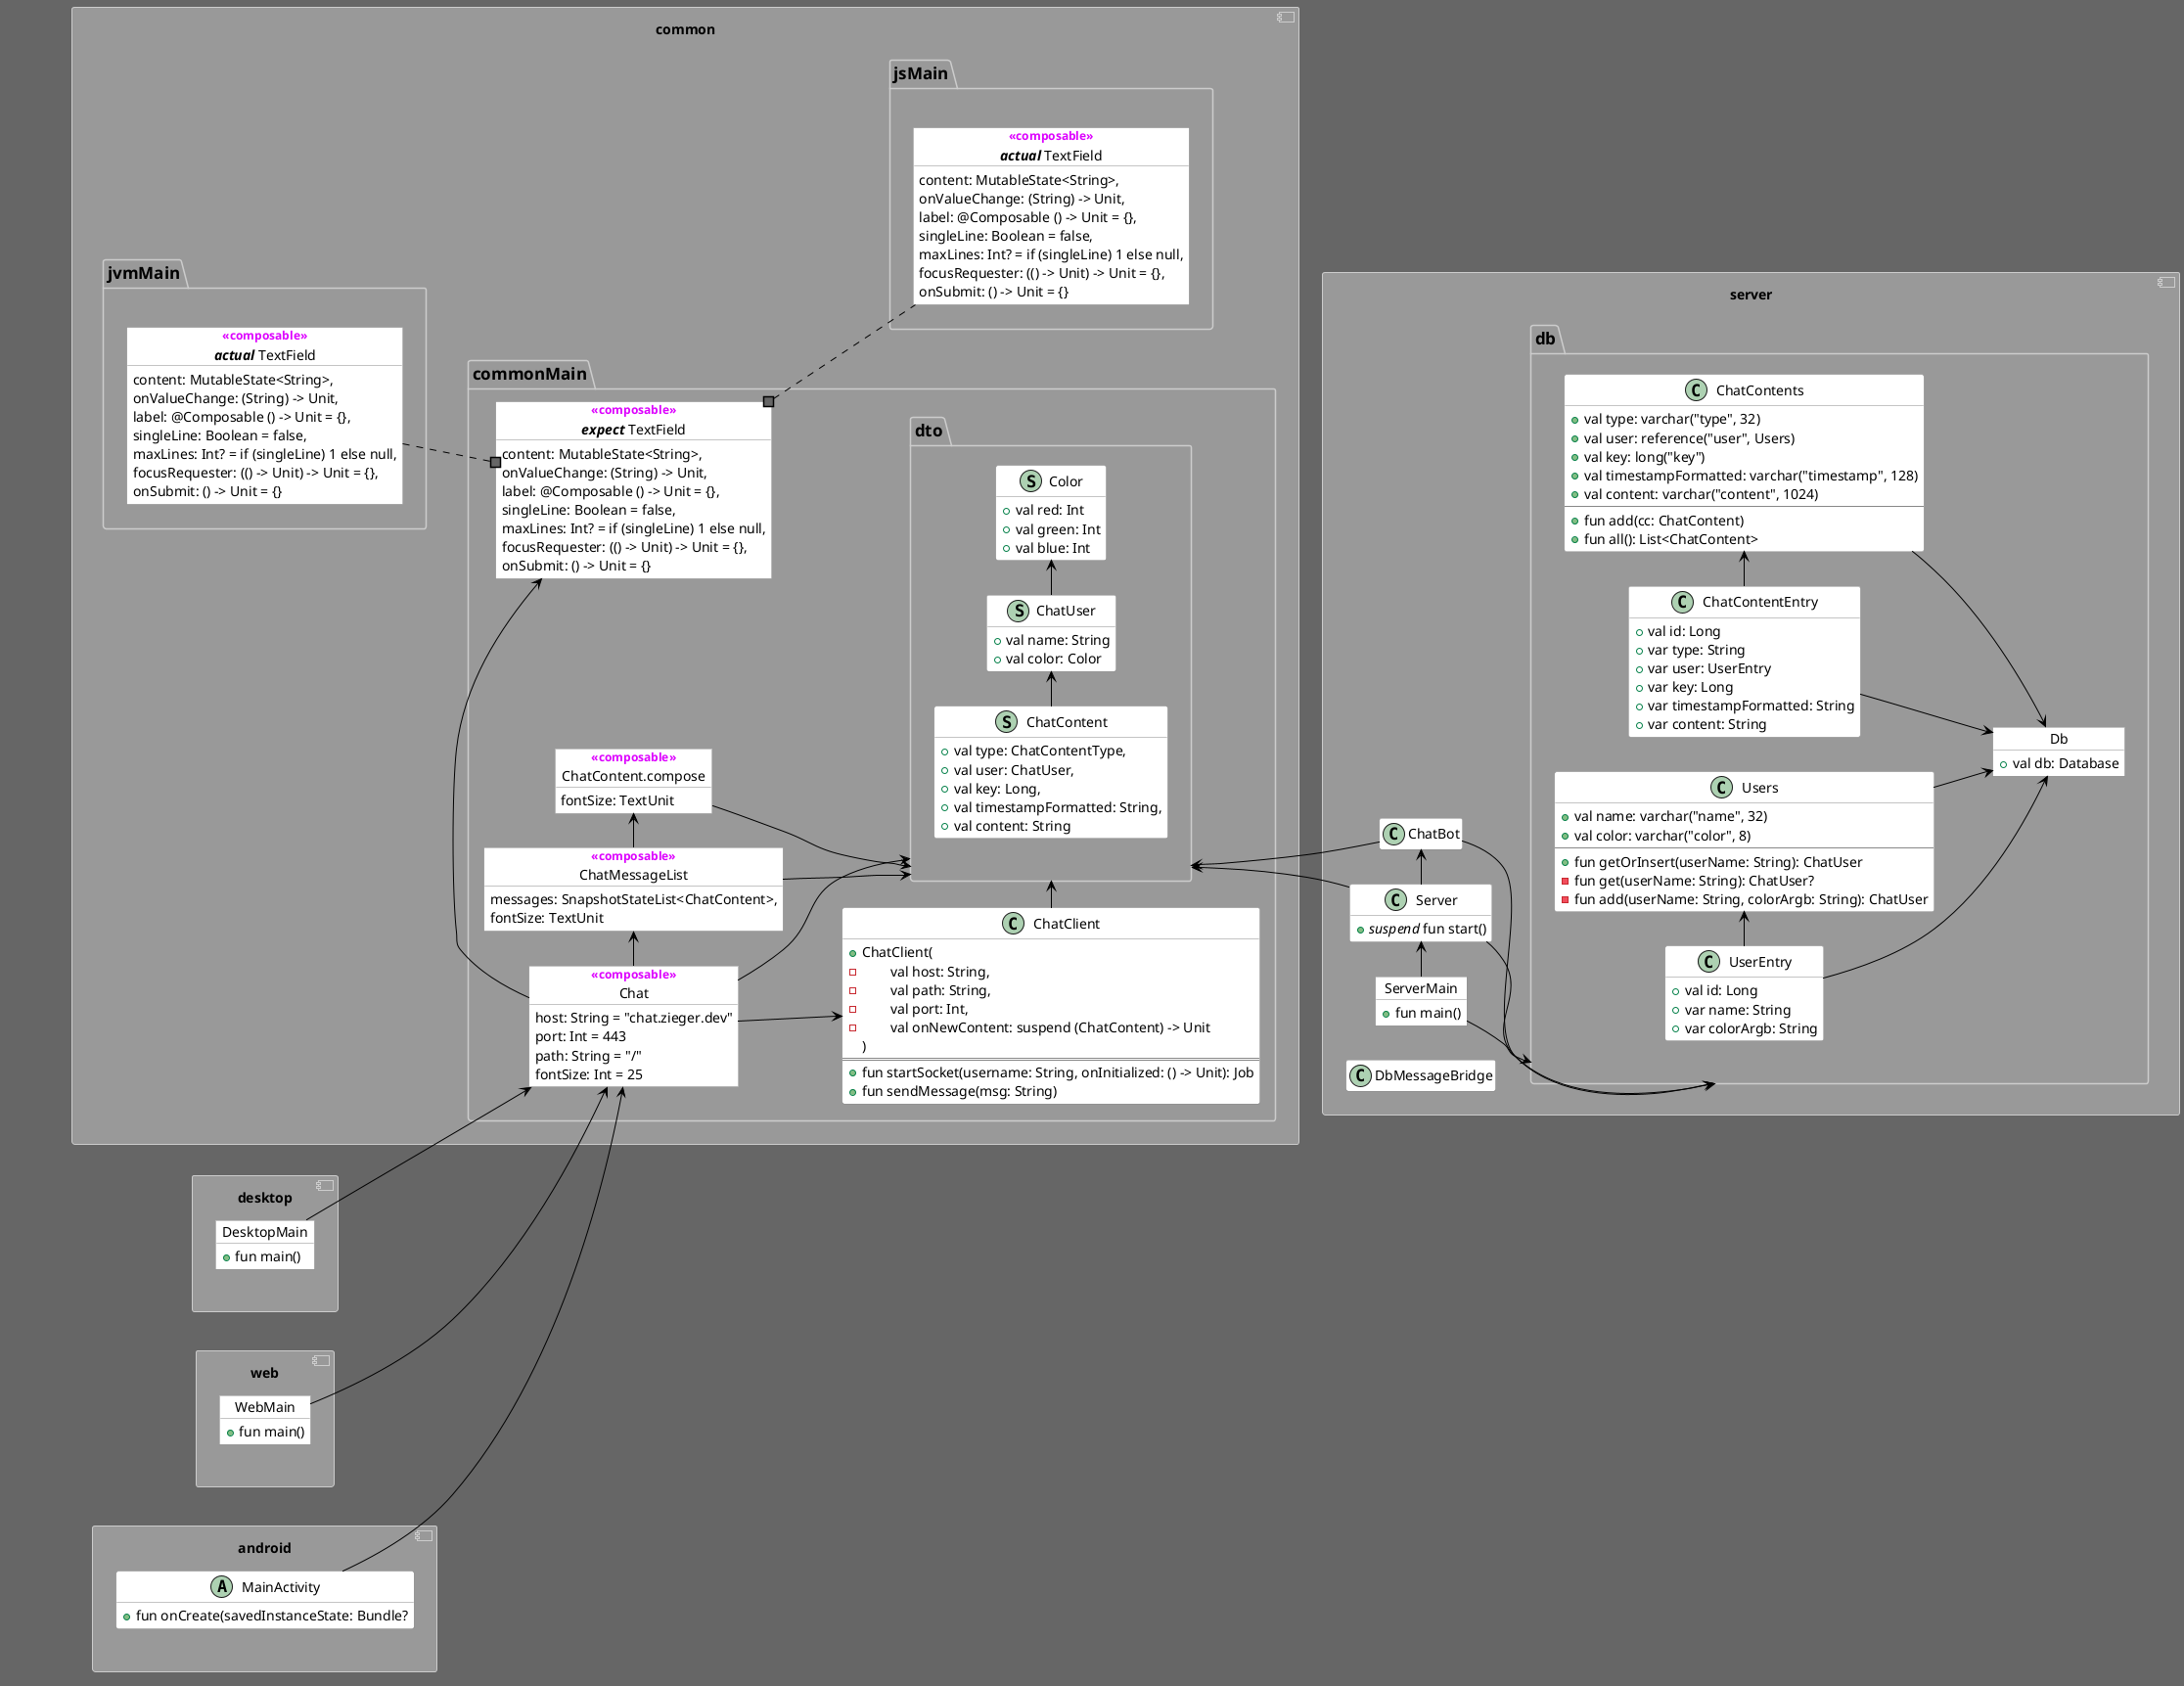 @startuml
'https://plantuml.com/class-diagram 
'idea.partialRender

left to right direction

skinparam backgroundColor #666
skinparam arrowColor #000
skinparam packageFontColor #000
skinparam packageFontSize 17
skinparam packageBorderColor #CCC
skinparam packageBackgroundColor #999
skinparam classBackgroundColor #FFF
skinparam classBorderColor #888
skinparam objectBackgroundColor #FFF
skinparam objectBorderColor #888
skinparam titleFontSize 35
skinparam titleFontStyle bold

skinparam ObjectStereotypeFontColor<<composable>> #D0F
skinparam ObjectStereotypeFontStyle<<composable>> bold

skinparam stereotypeC<<data>> {
  BackgroundColor #0AF
}
skinparam spotChar<<data>> D
hide class <<data>> stereotype

skinparam stereotypeC<<activity>> {
  BackgroundColor #F0A
}
skinparam spotChar<<activity>> A
hide class <<activity>> stereotype

skinparam stereotypeC<<fragment>> {
  BackgroundColor #0F8
}
skinparam spotChar<<fragment>> F
hide class <<fragment>> stereotype

skinparam stereotypeC<<view>> {
  BackgroundColor #F4F
}
skinparam spotChar<<view>> V
hide class <<view>> stereotype

skinparam stereotypeC<<viewmodel>> {
  BackgroundColor #FF0
}
skinparam spotChar<<viewmodel>> M
hide class <<viewmodel>> stereotype

skinparam stereotypeC<<repository>> {
  BackgroundColor #FA3
}
skinparam spotChar<<repository>> R
hide class <<repository>> stereotype

skinparam stereotypeC<<sealed>> {
  BackgroundColor #3B9
}
skinparam spotChar<<sealed>> S
hide class <<sealed>> stereotype

skinparam stereotypeC<<object>> {
  BackgroundColor #FF0
}
skinparam spotChar<<object>> O
hide class <<object>> stereotype

skinparam stereotypeC<<enumeration>> {
  BackgroundColor #090
}
skinparam spotChar<<enumeration>> E
hide class <<enumeration>> stereotype

skinparam stereotypeC<<serializable>> {
  BackgroundColor #FF0
}
skinparam spotChar<<serializable>> S
hide class <<serializable>> stereotype

hide empty members

component common {

    package jvmMain {
        object "//**actual**// TextField" as JvmTextField <<composable>> {
            content: MutableState<String>,
            onValueChange: (String) -> Unit,
            label: @Composable () -> Unit = {},
            singleLine: Boolean = false,
            maxLines: Int? = if (singleLine) 1 else null,
            focusRequester: (() -> Unit) -> Unit = {},
            onSubmit: () -> Unit = {}
        }
    }
    package jsMain {
        object "//**actual**// TextField" as JsTextField <<composable>> {
            content: MutableState<String>,
            onValueChange: (String) -> Unit,
            label: @Composable () -> Unit = {},
            singleLine: Boolean = false,
            maxLines: Int? = if (singleLine) 1 else null,
            focusRequester: (() -> Unit) -> Unit = {},
            onSubmit: () -> Unit = {}
        }
    }

    jvmMain -[hidden] jsMain

    package commonMain {

        object Chat <<composable>> {
            host: String = "chat.zieger.dev"
            port: Int = 443
            path: String = "/"
            fontSize: Int = 25
        }

        class ChatClient {
            +ChatClient(
            {field} -\tval host: String,
            {field} -\tval path: String,
            {field} -\tval port: Int,
            {field} -\tval onNewContent: suspend (ChatContent) -> Unit
            )
            ===
            +fun startSocket(username: String, onInitialized: () -> Unit): Job
            +fun sendMessage(msg: String)
        }

        Chat --> ChatClient
        ChatClient -> dto

        object ChatMessageList <<composable>> {
           messages: SnapshotStateList<ChatContent>,
           fontSize: TextUnit
       }

       Chat -> ChatMessageList
       ChatMessageList --> dto

        object "ChatContent.compose" as compose <<composable>> {
            fontSize: TextUnit
        }

        ChatMessageList -> compose
        compose --> dto

        object "//**expect**// TextField" as CommonTextField <<composable>> {
            content: MutableState<String>,
            onValueChange: (String) -> Unit,
            label: @Composable () -> Unit = {},
            singleLine: Boolean = false,
            maxLines: Int? = if (singleLine) 1 else null,
            focusRequester: (() -> Unit) -> Unit = {},
            onSubmit: () -> Unit = {}
        }

        package dto {
            class ChatContent <<serializable>> {
                +val type: ChatContentType,
                +val user: ChatUser,
                +val key: Long,
                +val timestampFormatted: String,
                +val content: String
            }
            class ChatUser <<serializable>> {
                +val name: String
                +val color: Color
            }
            class Color <<serializable>> {
                +val red: Int
                +val green: Int
                +val blue: Int
            }
            ChatUser -> Color
            ChatContent -> ChatUser
        }

        Chat --> dto
        Chat -> CommonTextField
    }

    JvmTextField ..# CommonTextField
    CommonTextField #.. JsTextField
}

component server {
together {
    object ServerMain {
        +fun main()
    }

    class Server {
        +//suspend// fun start()
    }
    class ChatBot
    class DbMessageBridge
}
    package db {
        object Db {
            +val db: Database
        }
        class ChatContents {
            +val type: varchar("type", 32)
            +val user: reference("user", Users)
            +val key: long("key")
            +val timestampFormatted: varchar("timestamp", 128)
            +val content: varchar("content", 1024)
            ---
            +fun add(cc: ChatContent)
            +fun all(): List<ChatContent>
        }
        ChatContents --> Db
        class ChatContentEntry {
            +val id: Long
            +var type: String
            +var user: UserEntry
            +var key: Long
            +var timestampFormatted: String
            +var content: String
        }
        ChatContentEntry --> Db
        ChatContentEntry -> ChatContents
        class Users {
            +val name: varchar("name", 32)
            +val color: varchar("color", 8)
            ---
            +fun getOrInsert(userName: String): ChatUser
            -fun get(userName: String): ChatUser?
            -fun add(userName: String, colorArgb: String): ChatUser
        }
        Users --> Db
        class UserEntry {
            +val id: Long
            +var name: String
            +var colorArgb: String
        }
        UserEntry --> Db
        UserEntry -> Users
    }

    ServerMain -> db

    dto <-- Server
    dto <-- ChatBot
    Server -> ChatBot
    ServerMain -> Server

    Server --> db
    ChatBot --> db
}

component desktop {
    object DesktopMain {
        +fun main()
    }
    DesktopMain --> Chat
}

component web {
    object WebMain {
        +fun main()
    }
    WebMain --> Chat
}

component android {
    class MainActivity <<activity>> {
        +fun onCreate(savedInstanceState: Bundle?
    }
    MainActivity --> Chat
}

desktop -[hidden] web
web -[hidden] android

@enduml